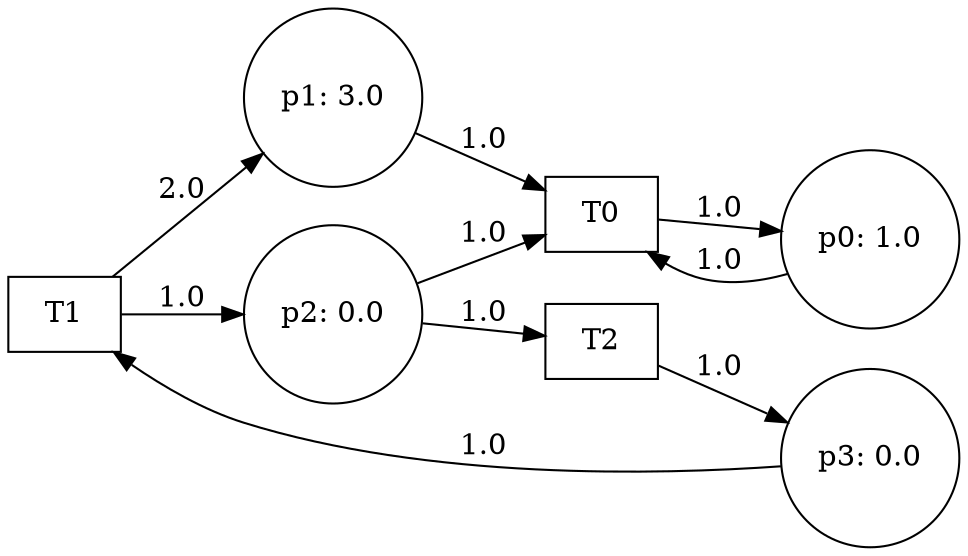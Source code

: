 digraph PetriDisparo {
	node [shape=box]
	t0 [label=T0]
	node [shape=box]
	t1 [label=T1]
	node [shape=box]
	t2 [label=T2]
	node [shape=circle]
	p0 [label="p0: 1.0"]
	node [shape=circle]
	p1 [label="p1: 3.0"]
	node [shape=circle]
	p2 [label="p2: 0.0"]
	node [shape=circle]
	p3 [label="p3: 0.0"]
	p0 -> t0 [label=1.0]
	t0 -> p0 [label=1.0]
	p1 -> t0 [label=1.0]
	t1 -> p1 [label=2.0]
	p2 -> t0 [label=1.0]
	t1 -> p2 [label=1.0]
	p2 -> t2 [label=1.0]
	p3 -> t1 [label=1.0]
	t2 -> p3 [label=1.0]
	rankdir=LR
}

